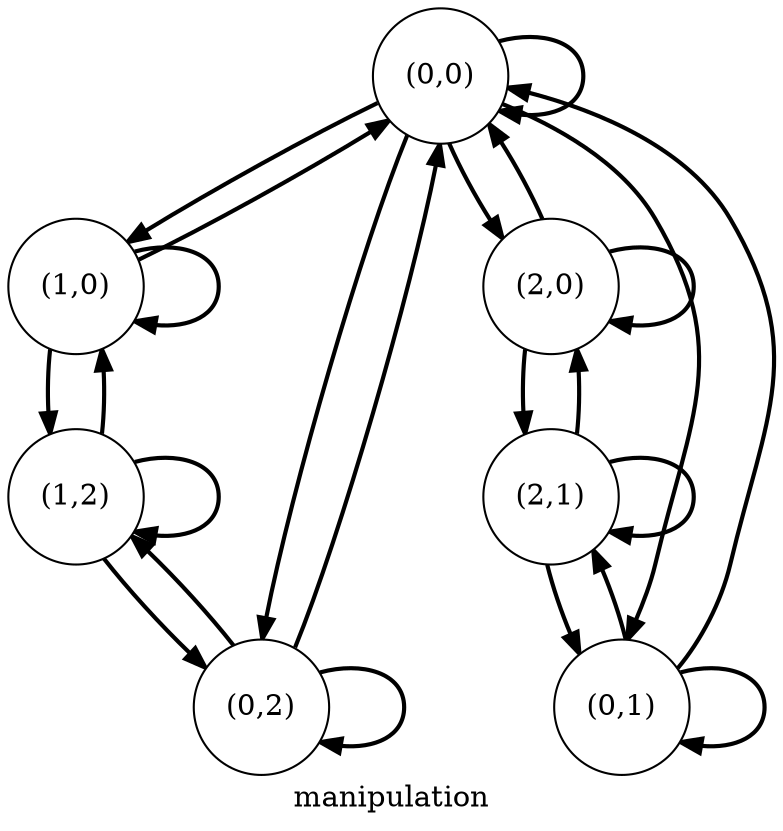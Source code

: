 digraph "graph" {
	graph [bb="0 0 798 908",
		esep=0.8,
		label=manipulation,
		nodesep=0.5,
		outputorder=edgesfirst,
		overlap=false,
		sep=1,
		splines=spline
	];
	node [fillcolor=white,
		label="\N",
		pin=true,
		shape=circle,
		style=filled
	];
	"%423"	 [label="(0,0)",
		pos="444.572,874.201"];
	"%423" -> "%423"	 [penwidth=2,
		style=filled];
	"%425"	 [label="(1,0)",
		pos="132.572,697.163"];
	"%423" -> "%425"	 [penwidth=2,
		style=filled];
	"%429"	 [label="(2,0)",
		pos="539.572,697.163"];
	"%423" -> "%429"	 [penwidth=2,
		style=filled];
	"%433"	 [label="(0,1)",
		pos="620.572,139.34"];
	"%423" -> "%433"	 [penwidth=2,
		style=filled];
	"%435"	 [label="(0,2)",
		pos="268.572,139.34"];
	"%423" -> "%435"	 [penwidth=2,
		style=filled];
	"%425" -> "%423"	 [penwidth=2,
		style=filled];
	"%425" -> "%425"	 [penwidth=2,
		style=filled];
	"%427"	 [label="(1,2)",
		pos="126.572,418.251"];
	"%425" -> "%427"	 [penwidth=2,
		style=filled];
	"%427" -> "%425"	 [penwidth=2,
		style=filled];
	"%427" -> "%427"	 [penwidth=2,
		style=filled];
	"%427" -> "%435"	 [penwidth=2,
		style=filled];
	"%429" -> "%423"	 [penwidth=2,
		style=filled];
	"%429" -> "%429"	 [penwidth=2,
		style=filled];
	"%431"	 [label="(2,1)",
		pos="544.572,418.251"];
	"%429" -> "%431"	 [penwidth=2,
		style=filled];
	"%431" -> "%429"	 [penwidth=2,
		style=filled];
	"%431" -> "%431"	 [penwidth=2,
		style=filled];
	"%431" -> "%433"	 [penwidth=2,
		style=filled];
	"%433" -> "%423"	 [penwidth=2,
		style=filled];
	"%433" -> "%431"	 [penwidth=2,
		style=filled];
	"%433" -> "%433"	 [penwidth=2,
		style=filled];
	"%435" -> "%423"	 [penwidth=2,
		style=filled];
	"%435" -> "%427"	 [penwidth=2,
		style=filled];
	"%435" -> "%435"	 [penwidth=2,
		style=filled];
}
